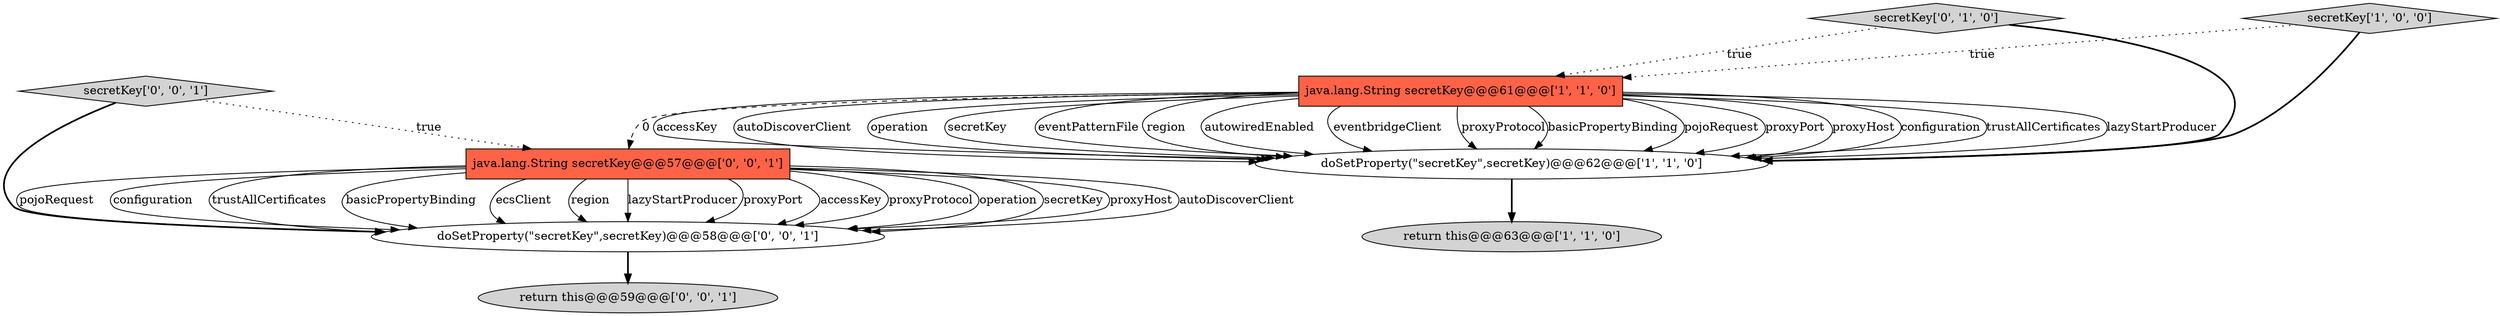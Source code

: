 digraph {
1 [style = filled, label = "java.lang.String secretKey@@@61@@@['1', '1', '0']", fillcolor = tomato, shape = box image = "AAA0AAABBB1BBB"];
7 [style = filled, label = "doSetProperty(\"secretKey\",secretKey)@@@58@@@['0', '0', '1']", fillcolor = white, shape = ellipse image = "AAA0AAABBB3BBB"];
8 [style = filled, label = "secretKey['0', '0', '1']", fillcolor = lightgray, shape = diamond image = "AAA0AAABBB3BBB"];
6 [style = filled, label = "return this@@@59@@@['0', '0', '1']", fillcolor = lightgray, shape = ellipse image = "AAA0AAABBB3BBB"];
2 [style = filled, label = "return this@@@63@@@['1', '1', '0']", fillcolor = lightgray, shape = ellipse image = "AAA0AAABBB1BBB"];
5 [style = filled, label = "java.lang.String secretKey@@@57@@@['0', '0', '1']", fillcolor = tomato, shape = box image = "AAA0AAABBB3BBB"];
0 [style = filled, label = "secretKey['1', '0', '0']", fillcolor = lightgray, shape = diamond image = "AAA0AAABBB1BBB"];
4 [style = filled, label = "secretKey['0', '1', '0']", fillcolor = lightgray, shape = diamond image = "AAA0AAABBB2BBB"];
3 [style = filled, label = "doSetProperty(\"secretKey\",secretKey)@@@62@@@['1', '1', '0']", fillcolor = white, shape = ellipse image = "AAA0AAABBB1BBB"];
0->3 [style = bold, label=""];
5->7 [style = solid, label="accessKey"];
4->3 [style = bold, label=""];
1->3 [style = solid, label="region"];
5->7 [style = solid, label="proxyProtocol"];
5->7 [style = solid, label="operation"];
1->5 [style = dashed, label="0"];
5->7 [style = solid, label="secretKey"];
4->1 [style = dotted, label="true"];
1->3 [style = solid, label="autowiredEnabled"];
1->3 [style = solid, label="eventbridgeClient"];
1->3 [style = solid, label="proxyProtocol"];
1->3 [style = solid, label="basicPropertyBinding"];
5->7 [style = solid, label="proxyHost"];
5->7 [style = solid, label="autoDiscoverClient"];
1->3 [style = solid, label="pojoRequest"];
5->7 [style = solid, label="pojoRequest"];
1->3 [style = solid, label="proxyPort"];
1->3 [style = solid, label="proxyHost"];
1->3 [style = solid, label="configuration"];
1->3 [style = solid, label="trustAllCertificates"];
8->7 [style = bold, label=""];
5->7 [style = solid, label="configuration"];
3->2 [style = bold, label=""];
5->7 [style = solid, label="trustAllCertificates"];
8->5 [style = dotted, label="true"];
5->7 [style = solid, label="basicPropertyBinding"];
1->3 [style = solid, label="lazyStartProducer"];
1->3 [style = solid, label="accessKey"];
1->3 [style = solid, label="autoDiscoverClient"];
7->6 [style = bold, label=""];
5->7 [style = solid, label="ecsClient"];
1->3 [style = solid, label="operation"];
5->7 [style = solid, label="region"];
5->7 [style = solid, label="lazyStartProducer"];
5->7 [style = solid, label="proxyPort"];
1->3 [style = solid, label="secretKey"];
0->1 [style = dotted, label="true"];
1->3 [style = solid, label="eventPatternFile"];
}
